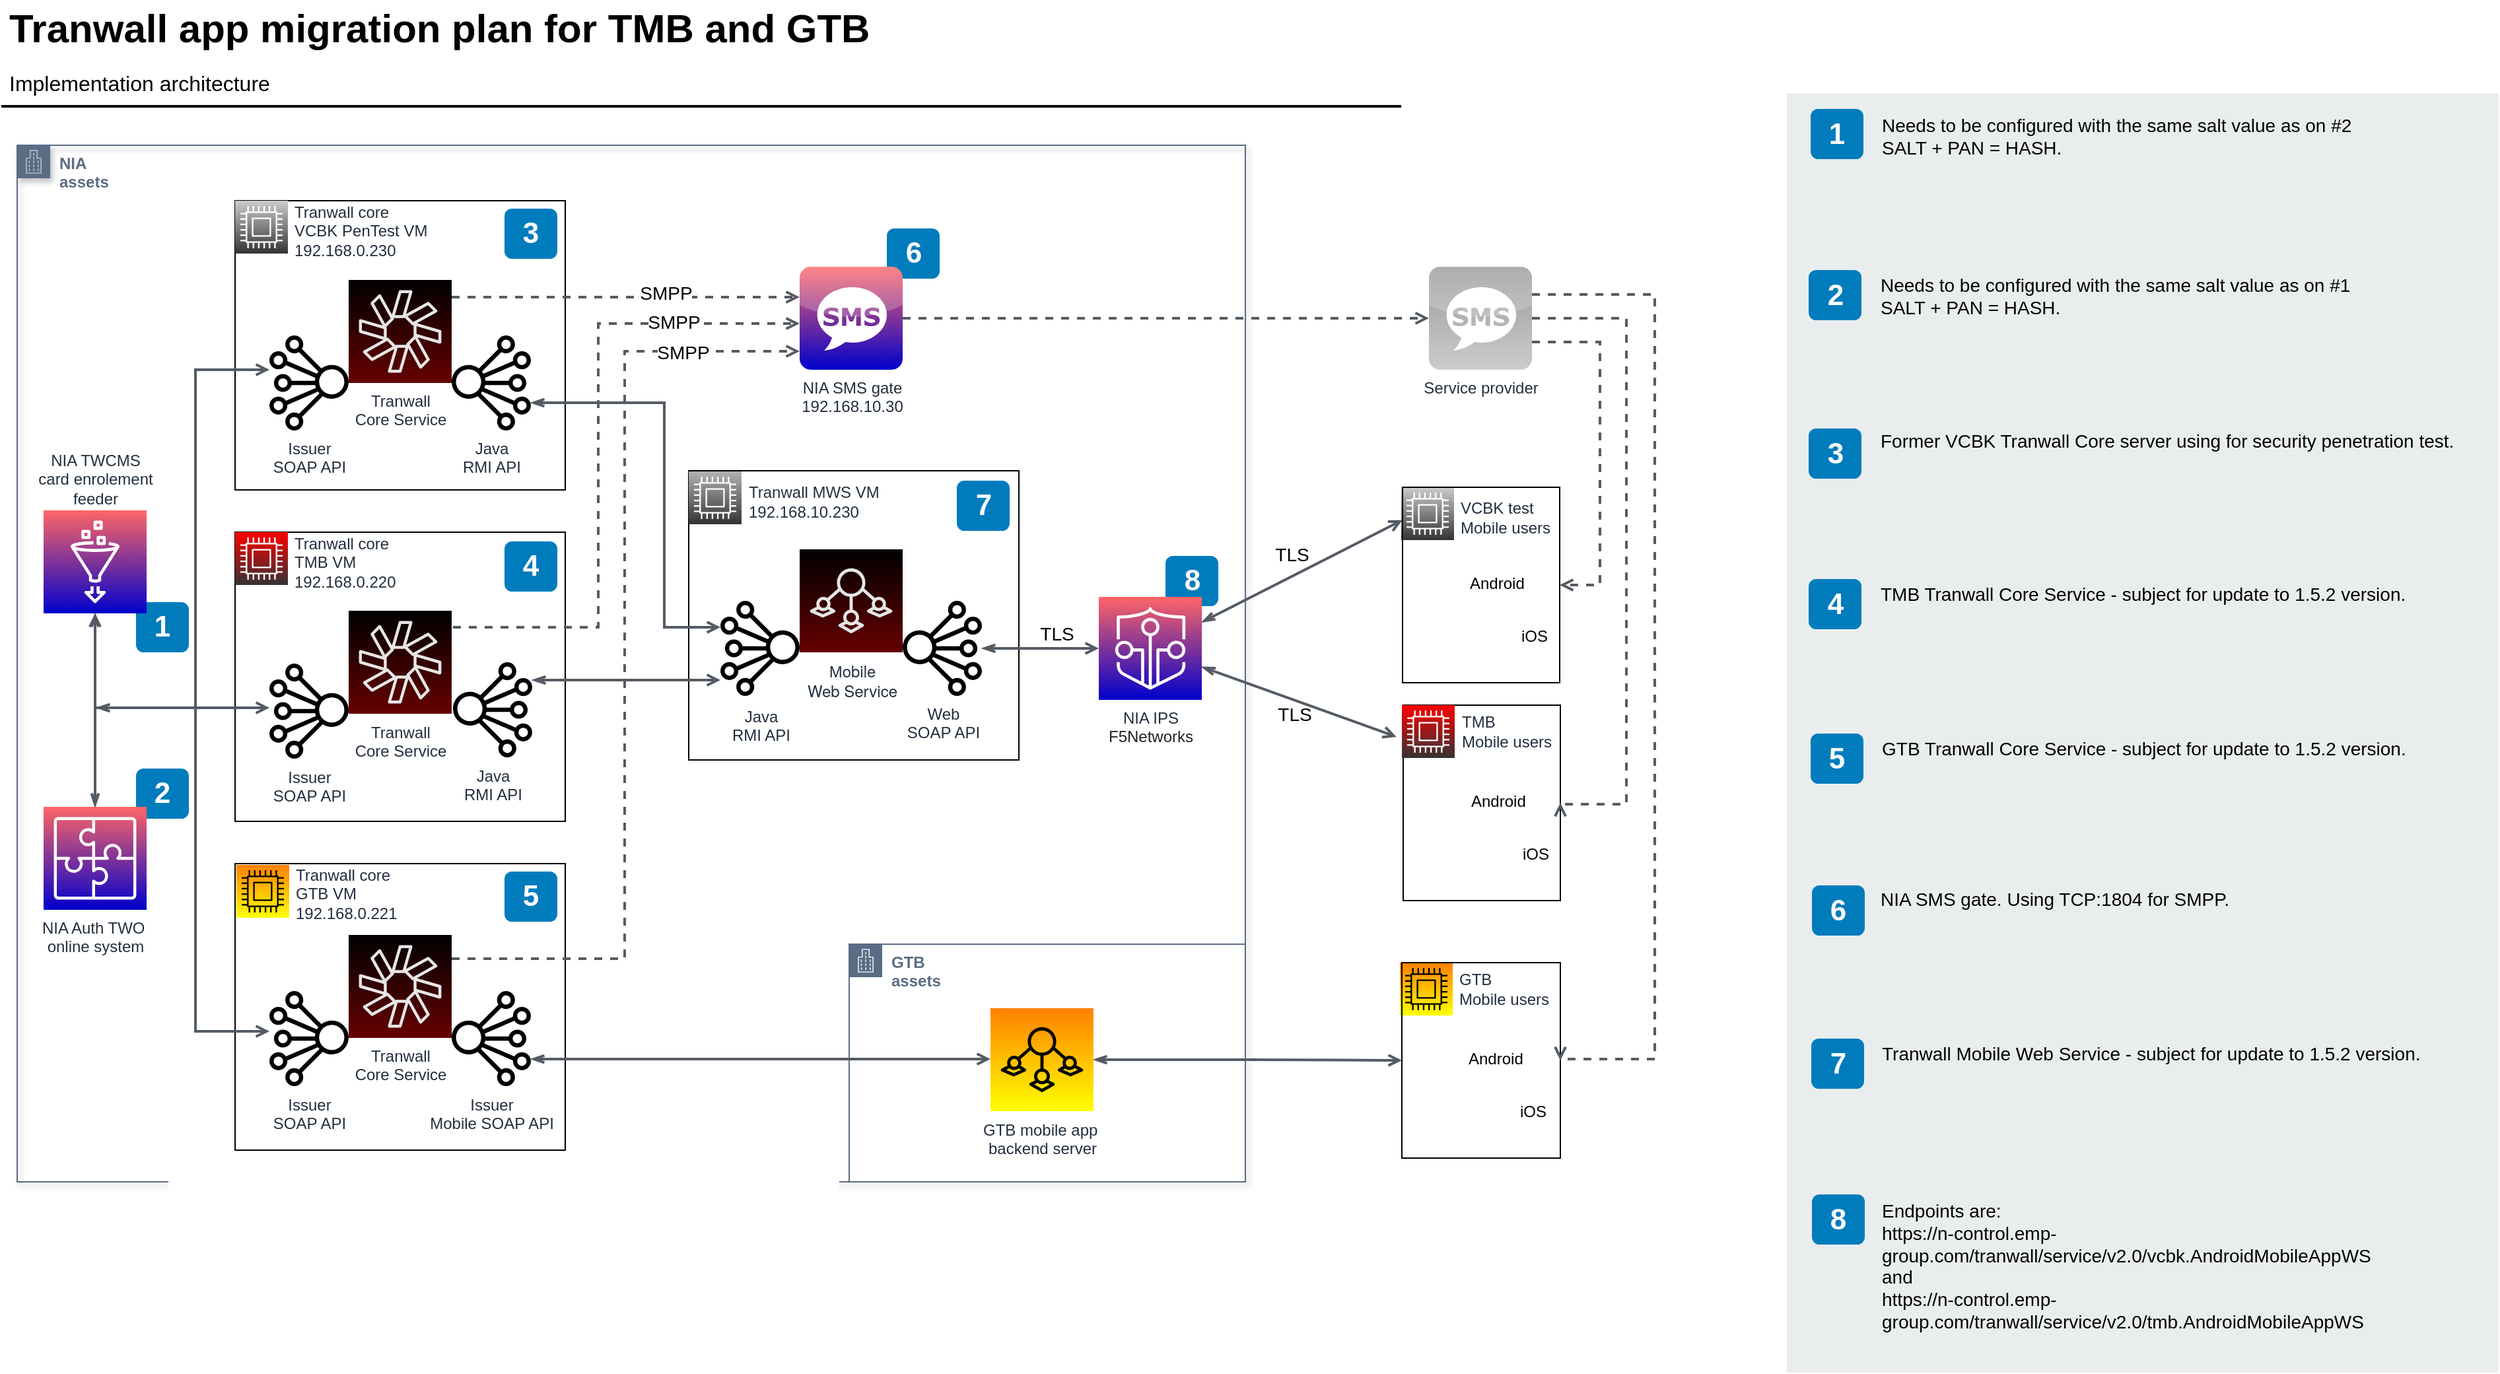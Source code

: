 <mxfile version="12.3.5" type="github" pages="1">
  <diagram id="Ht1M8jgEwFfnCIfOTk4-" name="Page-1">
    <mxGraphModel dx="1581" dy="752" grid="1" gridSize="10" guides="1" tooltips="1" connect="1" arrows="1" fold="1" page="1" pageScale="1" pageWidth="1920" pageHeight="1200" math="0" shadow="0">
      <root>
        <mxCell id="0"/>
        <mxCell id="1" parent="0"/>
        <mxCell id="UEzPUAAOIrF-is8g5C7q-1" value="NIA &lt;br&gt;assets" style="points=[[0,0],[0.25,0],[0.5,0],[0.75,0],[1,0],[1,0.25],[1,0.5],[1,0.75],[1,1],[0.75,1],[0.5,1],[0.25,1],[0,1],[0,0.75],[0,0.5],[0,0.25]];outlineConnect=0;gradientColor=#ffffff;html=1;whiteSpace=wrap;fontSize=12;fontStyle=1;shape=mxgraph.aws4.group;grIcon=mxgraph.aws4.group_corporate_data_center;strokeColor=#5A6C86;fillColor=none;verticalAlign=top;align=left;spacingLeft=30;fontColor=#5A6C86;dashed=0;shadow=1;" parent="1" vertex="1">
          <mxGeometry x="20" y="175" width="930" height="785" as="geometry"/>
        </mxCell>
        <mxCell id="UEzPUAAOIrF-is8g5C7q-24" value="8" style="rounded=1;whiteSpace=wrap;html=1;fillColor=#007CBD;strokeColor=none;fontColor=#FFFFFF;fontStyle=1;fontSize=22;" parent="1" vertex="1">
          <mxGeometry x="889.5" y="486" width="40" height="38" as="geometry"/>
        </mxCell>
        <mxCell id="UEzPUAAOIrF-is8g5C7q-22" value="6" style="rounded=1;whiteSpace=wrap;html=1;fillColor=#007CBD;strokeColor=none;fontColor=#FFFFFF;fontStyle=1;fontSize=22;" parent="1" vertex="1">
          <mxGeometry x="678.5" y="238" width="40" height="38" as="geometry"/>
        </mxCell>
        <mxCell id="-QjtrjUzRDEMRZ5MF8oH-9" value="1" style="rounded=1;whiteSpace=wrap;html=1;fillColor=#007CBD;strokeColor=none;fontColor=#FFFFFF;fontStyle=1;fontSize=22;" parent="1" vertex="1">
          <mxGeometry x="110" y="521" width="40" height="38" as="geometry"/>
        </mxCell>
        <mxCell id="e9keN2KxK9KYygScjkE0-11" value="" style="whiteSpace=wrap;html=1;dashed=0;fontColor=#AAB7B8;fontStyle=0;align=left;verticalAlign=top;strokeColor=#000000;fillColor=none;gradientColor=none;spacingLeft=30;" vertex="1" parent="1">
          <mxGeometry x="185" y="719" width="250" height="217" as="geometry"/>
        </mxCell>
        <mxCell id="e9keN2KxK9KYygScjkE0-43" value="" style="whiteSpace=wrap;html=1;dashed=0;fontColor=#AAB7B8;fontStyle=0;align=left;verticalAlign=top;strokeColor=#000000;fillColor=none;gradientColor=none;spacingLeft=30;" vertex="1" parent="1">
          <mxGeometry x="528.5" y="421.5" width="250" height="219" as="geometry"/>
        </mxCell>
        <mxCell id="e9keN2KxK9KYygScjkE0-36" value="" style="whiteSpace=wrap;html=1;dashed=0;fontColor=#AAB7B8;fontStyle=0;align=left;verticalAlign=top;strokeColor=#000000;fillColor=none;gradientColor=none;spacingLeft=30;" vertex="1" parent="1">
          <mxGeometry x="185" y="468" width="250" height="219" as="geometry"/>
        </mxCell>
        <mxCell id="UEzPUAAOIrF-is8g5C7q-5" value="" style="whiteSpace=wrap;html=1;dashed=0;fontColor=#AAB7B8;fontStyle=0;align=left;verticalAlign=top;strokeColor=#000000;fillColor=none;gradientColor=none;spacingLeft=30;" parent="1" vertex="1">
          <mxGeometry x="185" y="217" width="250" height="219" as="geometry"/>
        </mxCell>
        <mxCell id="e9keN2KxK9KYygScjkE0-12" value="&lt;span style=&quot;text-align: left&quot;&gt;Tranwall core&lt;/span&gt;&lt;br style=&quot;text-align: left&quot;&gt;&lt;span style=&quot;text-align: left&quot;&gt;GTB VM&lt;br&gt;192.168.0.221&lt;br&gt;&lt;/span&gt;" style="outlineConnect=0;fontColor=#232F3E;gradientColor=#FF8000;gradientDirection=north;fillColor=#FFFF00;strokeColor=#000000;dashed=0;verticalLabelPosition=middle;verticalAlign=middle;align=left;html=1;fontSize=12;fontStyle=0;aspect=fixed;shape=mxgraph.aws4.resourceIcon;resIcon=mxgraph.aws4.compute;labelPosition=right;spacing=5;shadow=0;spacingBottom=-3;" vertex="1" parent="1">
          <mxGeometry x="186" y="720" width="40" height="40" as="geometry"/>
        </mxCell>
        <mxCell id="e9keN2KxK9KYygScjkE0-40" value="Tranwall core&lt;br&gt;&lt;span style=&quot;text-align: left&quot;&gt;VCBK PenTest&amp;nbsp;&lt;/span&gt;VM&lt;span style=&quot;text-align: left&quot;&gt;&lt;br&gt;192.168.0.230&lt;br&gt;&lt;/span&gt;" style="outlineConnect=0;fontColor=#232F3E;gradientColor=#CCCCCC;gradientDirection=north;fillColor=#333333;strokeColor=#ffffff;dashed=0;verticalLabelPosition=middle;verticalAlign=middle;align=left;html=1;fontSize=12;fontStyle=0;aspect=fixed;shape=mxgraph.aws4.resourceIcon;resIcon=mxgraph.aws4.compute;labelPosition=right;spacing=5;spacingBottom=-6;" vertex="1" parent="1">
          <mxGeometry x="185" y="217" width="40" height="40" as="geometry"/>
        </mxCell>
        <mxCell id="e9keN2KxK9KYygScjkE0-7" value="Tranwall core&lt;span style=&quot;text-align: left&quot;&gt;&lt;br&gt;TMB VM&lt;br&gt;192.168.0.220&lt;br&gt;&lt;/span&gt;" style="outlineConnect=0;fontColor=#232F3E;gradientColor=#FF0000;gradientDirection=north;fillColor=#333333;strokeColor=#ffffff;dashed=0;verticalLabelPosition=middle;verticalAlign=middle;align=left;html=1;fontSize=12;fontStyle=0;aspect=fixed;shape=mxgraph.aws4.resourceIcon;resIcon=mxgraph.aws4.compute;labelPosition=right;spacing=5;spacingBottom=-5;" vertex="1" parent="1">
          <mxGeometry x="185" y="468" width="40" height="40" as="geometry"/>
        </mxCell>
        <mxCell id="e9keN2KxK9KYygScjkE0-46" value="&lt;span style=&quot;text-align: left&quot;&gt;Tranwall MWS&amp;nbsp;&lt;/span&gt;&lt;span style=&quot;text-align: left&quot;&gt;VM&lt;br&gt;192.168.10.230&lt;br&gt;&lt;/span&gt;" style="outlineConnect=0;fontColor=#232F3E;gradientColor=#B3B3B3;gradientDirection=north;fillColor=#333333;strokeColor=#ffffff;dashed=0;verticalLabelPosition=middle;verticalAlign=middle;align=left;html=1;fontSize=12;fontStyle=0;aspect=fixed;shape=mxgraph.aws4.resourceIcon;resIcon=mxgraph.aws4.compute;labelPosition=right;spacing=5;spacingBottom=-5;" vertex="1" parent="1">
          <mxGeometry x="528.5" y="422" width="40" height="40" as="geometry"/>
        </mxCell>
        <mxCell id="e9keN2KxK9KYygScjkE0-83" value="&lt;b&gt;GTB &lt;br&gt;assets&lt;/b&gt;" style="points=[[0,0],[0.25,0],[0.5,0],[0.75,0],[1,0],[1,0.25],[1,0.5],[1,0.75],[1,1],[0.75,1],[0.5,1],[0.25,1],[0,1],[0,0.75],[0,0.5],[0,0.25]];outlineConnect=0;gradientColor=#ffffff;html=1;whiteSpace=wrap;fontSize=12;fontStyle=0;shape=mxgraph.aws4.group;grIcon=mxgraph.aws4.group_corporate_data_center;strokeColor=#5A6C86;fillColor=none;verticalAlign=top;align=left;spacingLeft=30;fontColor=#5A6C86;dashed=0;shadow=0;" vertex="1" parent="1">
          <mxGeometry x="650" y="780" width="300" height="180" as="geometry"/>
        </mxCell>
        <mxCell id="UEzPUAAOIrF-is8g5C7q-25" value="" style="edgeStyle=orthogonalEdgeStyle;rounded=0;orthogonalLoop=1;jettySize=auto;html=1;strokeColor=#545B64;strokeWidth=2;endFill=0;endArrow=open;startArrow=openThin;startFill=0;" parent="1" source="e9keN2KxK9KYygScjkE0-8" target="UEzPUAAOIrF-is8g5C7q-8" edge="1">
          <mxGeometry relative="1" as="geometry">
            <mxPoint x="123" y="345" as="sourcePoint"/>
            <Array as="points">
              <mxPoint x="155" y="601"/>
              <mxPoint x="155" y="345"/>
            </Array>
          </mxGeometry>
        </mxCell>
        <mxCell id="UEzPUAAOIrF-is8g5C7q-26" value="" style="edgeStyle=orthogonalEdgeStyle;rounded=0;orthogonalLoop=1;jettySize=auto;html=1;strokeColor=#545B64;strokeWidth=2;endFill=0;endArrow=open;startArrow=openThin;startFill=0;" parent="1" source="e9keN2KxK9KYygScjkE0-149" target="e9keN2KxK9KYygScjkE0-10" edge="1">
          <mxGeometry relative="1" as="geometry">
            <mxPoint x="111.41" y="601.5" as="sourcePoint"/>
            <Array as="points">
              <mxPoint x="155" y="601"/>
              <mxPoint x="155" y="846"/>
            </Array>
          </mxGeometry>
        </mxCell>
        <mxCell id="-QjtrjUzRDEMRZ5MF8oH-47" value="Tranwall app migration plan for TMB and GTB" style="text;html=1;resizable=0;points=[];autosize=1;align=left;verticalAlign=top;spacingTop=-4;fontSize=30;fontStyle=1" parent="1" vertex="1">
          <mxGeometry x="12" y="65.5" width="670" height="40" as="geometry"/>
        </mxCell>
        <mxCell id="-QjtrjUzRDEMRZ5MF8oH-48" value="Implementation architecture" style="text;html=1;resizable=0;points=[];autosize=1;align=left;verticalAlign=top;spacingTop=-4;fontSize=16" parent="1" vertex="1">
          <mxGeometry x="12" y="115.5" width="210" height="20" as="geometry"/>
        </mxCell>
        <mxCell id="SCVMTBWpLvtzJIhz15lM-1" value="" style="line;strokeWidth=2;html=1;fontSize=14;" parent="1" vertex="1">
          <mxGeometry x="8" y="140.5" width="1060" height="10" as="geometry"/>
        </mxCell>
        <mxCell id="7OVz4w7n9kzEPWy-4BBC-3" value="" style="rounded=0;whiteSpace=wrap;html=1;fillColor=#EAEDED;fontSize=22;fontColor=#FFFFFF;strokeColor=none;labelBackgroundColor=none;" parent="1" vertex="1">
          <mxGeometry x="1360" y="135.5" width="539" height="969" as="geometry"/>
        </mxCell>
        <mxCell id="7OVz4w7n9kzEPWy-4BBC-4" value="1" style="rounded=1;whiteSpace=wrap;html=1;fillColor=#007CBD;strokeColor=none;fontColor=#FFFFFF;fontStyle=1;fontSize=22;labelBackgroundColor=none;" parent="1" vertex="1">
          <mxGeometry x="1378" y="147.5" width="40" height="38" as="geometry"/>
        </mxCell>
        <mxCell id="7OVz4w7n9kzEPWy-4BBC-5" value="2" style="rounded=1;whiteSpace=wrap;html=1;fillColor=#007CBD;strokeColor=none;fontColor=#FFFFFF;fontStyle=1;fontSize=22;labelBackgroundColor=none;" parent="1" vertex="1">
          <mxGeometry x="1376.5" y="269.5" width="40" height="38" as="geometry"/>
        </mxCell>
        <mxCell id="7OVz4w7n9kzEPWy-4BBC-6" value="3" style="rounded=1;whiteSpace=wrap;html=1;fillColor=#007CBD;strokeColor=none;fontColor=#FFFFFF;fontStyle=1;fontSize=22;labelBackgroundColor=none;" parent="1" vertex="1">
          <mxGeometry x="1376.5" y="389.5" width="40" height="38" as="geometry"/>
        </mxCell>
        <mxCell id="7OVz4w7n9kzEPWy-4BBC-7" value="4" style="rounded=1;whiteSpace=wrap;html=1;fillColor=#007CBD;strokeColor=none;fontColor=#FFFFFF;fontStyle=1;fontSize=22;labelBackgroundColor=none;" parent="1" vertex="1">
          <mxGeometry x="1376.5" y="503.5" width="40" height="38" as="geometry"/>
        </mxCell>
        <mxCell id="7OVz4w7n9kzEPWy-4BBC-8" value="5" style="rounded=1;whiteSpace=wrap;html=1;fillColor=#007CBD;strokeColor=none;fontColor=#FFFFFF;fontStyle=1;fontSize=22;labelBackgroundColor=none;" parent="1" vertex="1">
          <mxGeometry x="1378" y="620.5" width="40" height="38" as="geometry"/>
        </mxCell>
        <mxCell id="7OVz4w7n9kzEPWy-4BBC-9" value="6" style="rounded=1;whiteSpace=wrap;html=1;fillColor=#007CBD;strokeColor=none;fontColor=#FFFFFF;fontStyle=1;fontSize=22;labelBackgroundColor=none;" parent="1" vertex="1">
          <mxGeometry x="1379" y="735.5" width="40" height="38" as="geometry"/>
        </mxCell>
        <mxCell id="7OVz4w7n9kzEPWy-4BBC-10" value="7" style="rounded=1;whiteSpace=wrap;html=1;fillColor=#007CBD;strokeColor=none;fontColor=#FFFFFF;fontStyle=1;fontSize=22;labelBackgroundColor=none;" parent="1" vertex="1">
          <mxGeometry x="1378.5" y="851.5" width="40" height="38" as="geometry"/>
        </mxCell>
        <mxCell id="7OVz4w7n9kzEPWy-4BBC-11" value="8" style="rounded=1;whiteSpace=wrap;html=1;fillColor=#007CBD;strokeColor=none;fontColor=#FFFFFF;fontStyle=1;fontSize=22;labelBackgroundColor=none;" parent="1" vertex="1">
          <mxGeometry x="1379" y="969.5" width="40" height="38" as="geometry"/>
        </mxCell>
        <mxCell id="7OVz4w7n9kzEPWy-4BBC-13" value="Needs to be configured with the same salt value as on #2&lt;br&gt;SALT + PAN = HASH." style="text;html=1;align=left;verticalAlign=top;spacingTop=-4;fontSize=14;labelBackgroundColor=none;whiteSpace=wrap;" parent="1" vertex="1">
          <mxGeometry x="1429.5" y="149" width="449" height="118" as="geometry"/>
        </mxCell>
        <mxCell id="7OVz4w7n9kzEPWy-4BBC-14" value="Needs to be configured with the same salt value as on #1&lt;br&gt;SALT + PAN = HASH." style="text;html=1;align=left;verticalAlign=top;spacingTop=-4;fontSize=14;labelBackgroundColor=none;whiteSpace=wrap;" parent="1" vertex="1">
          <mxGeometry x="1428.5" y="270" width="450" height="115" as="geometry"/>
        </mxCell>
        <mxCell id="7OVz4w7n9kzEPWy-4BBC-15" value="Former VCBK Tranwall Core server using for security penetration test." style="text;html=1;align=left;verticalAlign=top;spacingTop=-4;fontSize=14;labelBackgroundColor=none;whiteSpace=wrap;" parent="1" vertex="1">
          <mxGeometry x="1428.5" y="388" width="450" height="117" as="geometry"/>
        </mxCell>
        <mxCell id="7OVz4w7n9kzEPWy-4BBC-16" value="TMB Tranwall Core Service - subject for update to 1.5.2 version.&amp;nbsp;" style="text;html=1;align=left;verticalAlign=top;spacingTop=-4;fontSize=14;labelBackgroundColor=none;whiteSpace=wrap;" parent="1" vertex="1">
          <mxGeometry x="1428.5" y="504" width="450" height="121" as="geometry"/>
        </mxCell>
        <mxCell id="7OVz4w7n9kzEPWy-4BBC-17" value="GTB Tranwall Core Service - subject for update to 1.5.2 version.&amp;nbsp;" style="text;html=1;align=left;verticalAlign=top;spacingTop=-4;fontSize=14;labelBackgroundColor=none;whiteSpace=wrap;" parent="1" vertex="1">
          <mxGeometry x="1429.5" y="621" width="449" height="114" as="geometry"/>
        </mxCell>
        <mxCell id="7OVz4w7n9kzEPWy-4BBC-19" value="Tranwall Mobile Web Service - subject for update to 1.5.2 version." style="text;html=1;align=left;verticalAlign=top;spacingTop=-4;fontSize=14;labelBackgroundColor=none;whiteSpace=wrap;" parent="1" vertex="1">
          <mxGeometry x="1429.5" y="852" width="449" height="113" as="geometry"/>
        </mxCell>
        <mxCell id="7OVz4w7n9kzEPWy-4BBC-20" value="Endpoints are:&lt;br&gt;https://n-control.emp-group.com/tranwall/service/v2.0/vcbk.AndroidMobileAppWS&lt;br&gt;and&lt;br&gt;https://n-control.emp-group.com/tranwall/service/v2.0/tmb.AndroidMobileAppWS" style="text;html=1;align=left;verticalAlign=top;spacingTop=-4;fontSize=14;labelBackgroundColor=none;whiteSpace=wrap;" parent="1" vertex="1">
          <mxGeometry x="1429.5" y="971" width="449" height="124" as="geometry"/>
        </mxCell>
        <mxCell id="UEzPUAAOIrF-is8g5C7q-8" value="Issuer&lt;br&gt;SOAP API" style="outlineConnect=0;fontColor=#232F3E;gradientColor=none;fillColor=#000000;strokeColor=none;dashed=0;verticalLabelPosition=bottom;verticalAlign=top;align=center;html=1;fontSize=12;fontStyle=0;aspect=fixed;pointerEvents=1;shape=mxgraph.aws4.iot_analytics_channel;" parent="1" vertex="1">
          <mxGeometry x="211" y="319.0" width="60" height="72" as="geometry"/>
        </mxCell>
        <mxCell id="UEzPUAAOIrF-is8g5C7q-9" value="&lt;font style=&quot;font-size: 12px&quot;&gt;&lt;span&gt;M&lt;/span&gt;&lt;span style=&quot;font-family: &amp;#34;helvetica neue&amp;#34;&quot;&gt;obile &lt;br&gt;Web Service&lt;/span&gt;&lt;/font&gt;" style="outlineConnect=0;fontColor=#232F3E;gradientColor=#000000;gradientDirection=north;fillColor=#660000;strokeColor=#E6E6E6;dashed=0;verticalLabelPosition=bottom;verticalAlign=top;align=center;html=1;fontSize=12;fontStyle=0;aspect=fixed;shape=mxgraph.aws4.resourceIcon;resIcon=mxgraph.aws4.iot_sitewise;shadow=0;spacing=2;" parent="1" vertex="1">
          <mxGeometry x="612.5" y="481" width="78" height="78" as="geometry"/>
        </mxCell>
        <mxCell id="UEzPUAAOIrF-is8g5C7q-10" value="2" style="rounded=1;whiteSpace=wrap;html=1;fillColor=#007CBD;strokeColor=none;fontColor=#FFFFFF;fontStyle=1;fontSize=22;" parent="1" vertex="1">
          <mxGeometry x="110" y="647" width="40" height="38" as="geometry"/>
        </mxCell>
        <mxCell id="UEzPUAAOIrF-is8g5C7q-19" value="3" style="rounded=1;whiteSpace=wrap;html=1;fillColor=#007CBD;strokeColor=none;fontColor=#FFFFFF;fontStyle=1;fontSize=22;" parent="1" vertex="1">
          <mxGeometry x="389" y="223" width="40" height="38" as="geometry"/>
        </mxCell>
        <mxCell id="e9keN2KxK9KYygScjkE0-8" value="NIA Auth TWO&amp;nbsp;&lt;br&gt;online system" style="outlineConnect=0;fontColor=#232F3E;gradientColor=#FF6666;gradientDirection=north;fillColor=#0000CC;strokeColor=#ffffff;dashed=0;verticalLabelPosition=bottom;verticalAlign=top;align=center;html=1;fontSize=12;fontStyle=0;aspect=fixed;shape=mxgraph.aws4.resourceIcon;resIcon=mxgraph.aws4.application_integration;" vertex="1" parent="1">
          <mxGeometry x="40" y="676" width="78" height="78" as="geometry"/>
        </mxCell>
        <mxCell id="e9keN2KxK9KYygScjkE0-10" value="Issuer&lt;br&gt;SOAP API" style="outlineConnect=0;fontColor=#232F3E;gradientColor=none;fillColor=#000000;strokeColor=none;dashed=0;verticalLabelPosition=bottom;verticalAlign=top;align=center;html=1;fontSize=12;fontStyle=0;aspect=fixed;pointerEvents=1;shape=mxgraph.aws4.iot_analytics_channel;" vertex="1" parent="1">
          <mxGeometry x="211" y="815.5" width="60" height="72" as="geometry"/>
        </mxCell>
        <mxCell id="e9keN2KxK9KYygScjkE0-15" value="&lt;span style=&quot;text-align: left&quot;&gt;Tranwall&lt;/span&gt;&lt;br style=&quot;text-align: left&quot;&gt;&lt;span style=&quot;text-align: left&quot;&gt;Core Service&lt;/span&gt;" style="outlineConnect=0;fontColor=#232F3E;gradientColor=#000000;gradientDirection=north;fillColor=#660000;strokeColor=#E6E6E6;dashed=0;verticalLabelPosition=bottom;verticalAlign=top;align=center;html=1;fontSize=12;fontStyle=0;aspect=fixed;shape=mxgraph.aws4.resourceIcon;resIcon=mxgraph.aws4.chime;shadow=0;" vertex="1" parent="1">
          <mxGeometry x="271" y="773" width="78" height="78" as="geometry"/>
        </mxCell>
        <mxCell id="e9keN2KxK9KYygScjkE0-17" value="Issuer &lt;br&gt;Mobile SOAP API" style="outlineConnect=0;fontColor=#232F3E;gradientColor=none;fillColor=#000000;strokeColor=none;dashed=0;verticalLabelPosition=bottom;verticalAlign=top;align=center;html=1;fontSize=12;fontStyle=0;aspect=fixed;pointerEvents=1;shape=mxgraph.aws4.iot_analytics_channel;flipV=0;flipH=1;" vertex="1" parent="1">
          <mxGeometry x="349" y="815.5" width="60" height="72" as="geometry"/>
        </mxCell>
        <mxCell id="e9keN2KxK9KYygScjkE0-18" value="&lt;span style=&quot;text-align: left&quot;&gt;Tranwall&lt;br&gt;Core Service&lt;/span&gt;" style="outlineConnect=0;fontColor=#232F3E;gradientColor=#000000;gradientDirection=north;fillColor=#660000;strokeColor=#E6E6E6;dashed=0;verticalLabelPosition=bottom;verticalAlign=top;align=center;html=1;fontSize=12;fontStyle=0;aspect=fixed;shape=mxgraph.aws4.resourceIcon;resIcon=mxgraph.aws4.chime;shadow=0;" vertex="1" parent="1">
          <mxGeometry x="271" y="277" width="78" height="78" as="geometry"/>
        </mxCell>
        <mxCell id="e9keN2KxK9KYygScjkE0-19" value="Java&lt;br&gt;RMI API" style="outlineConnect=0;fontColor=#232F3E;gradientColor=none;fillColor=#000000;strokeColor=none;dashed=0;verticalLabelPosition=bottom;verticalAlign=top;align=center;html=1;fontSize=12;fontStyle=0;aspect=fixed;pointerEvents=1;shape=mxgraph.aws4.iot_analytics_channel;flipV=0;flipH=1;" vertex="1" parent="1">
          <mxGeometry x="349" y="319.0" width="60" height="72" as="geometry"/>
        </mxCell>
        <mxCell id="UEzPUAAOIrF-is8g5C7q-28" value="" style="edgeStyle=orthogonalEdgeStyle;rounded=0;orthogonalLoop=1;jettySize=auto;html=1;strokeColor=#545B64;strokeWidth=2;endFill=0;endArrow=open;startArrow=openThin;startFill=0;" parent="1" source="e9keN2KxK9KYygScjkE0-19" target="e9keN2KxK9KYygScjkE0-45" edge="1">
          <mxGeometry relative="1" as="geometry">
            <mxPoint x="131.41" y="492.069" as="sourcePoint"/>
            <mxPoint x="525.036" y="345.0" as="targetPoint"/>
            <Array as="points">
              <mxPoint x="510" y="370"/>
              <mxPoint x="510" y="540"/>
            </Array>
          </mxGeometry>
        </mxCell>
        <mxCell id="e9keN2KxK9KYygScjkE0-37" value="" style="edgeStyle=orthogonalEdgeStyle;rounded=0;orthogonalLoop=1;jettySize=auto;html=1;strokeColor=#545B64;strokeWidth=2;endFill=0;endArrow=open;startArrow=openThin;startFill=0;" edge="1" parent="1">
          <mxGeometry relative="1" as="geometry">
            <mxPoint x="80" y="601" as="sourcePoint"/>
            <mxPoint x="211.034" y="601" as="targetPoint"/>
          </mxGeometry>
        </mxCell>
        <mxCell id="e9keN2KxK9KYygScjkE0-38" value="Issuer&lt;br&gt;SOAP API" style="outlineConnect=0;fontColor=#232F3E;gradientColor=none;fillColor=#000000;strokeColor=none;dashed=0;verticalLabelPosition=bottom;verticalAlign=top;align=center;html=1;fontSize=12;fontStyle=0;aspect=fixed;pointerEvents=1;shape=mxgraph.aws4.iot_analytics_channel;" vertex="1" parent="1">
          <mxGeometry x="211" y="567.5" width="60" height="72" as="geometry"/>
        </mxCell>
        <mxCell id="e9keN2KxK9KYygScjkE0-41" value="&lt;span style=&quot;text-align: left&quot;&gt;Tranwall&lt;br&gt;Core Service&lt;/span&gt;" style="outlineConnect=0;fontColor=#232F3E;gradientColor=#000000;gradientDirection=north;fillColor=#660000;strokeColor=#E6E6E6;dashed=0;verticalLabelPosition=bottom;verticalAlign=top;align=center;html=1;fontSize=12;fontStyle=0;aspect=fixed;shape=mxgraph.aws4.resourceIcon;resIcon=mxgraph.aws4.chime;shadow=0;" vertex="1" parent="1">
          <mxGeometry x="271" y="527.5" width="78" height="78" as="geometry"/>
        </mxCell>
        <mxCell id="e9keN2KxK9KYygScjkE0-42" value="Java&lt;br&gt;RMI API" style="outlineConnect=0;fontColor=#232F3E;gradientColor=none;fillColor=#000000;strokeColor=none;dashed=0;verticalLabelPosition=bottom;verticalAlign=top;align=center;html=1;fontSize=12;fontStyle=0;aspect=fixed;pointerEvents=1;shape=mxgraph.aws4.iot_analytics_channel;flipV=0;flipH=1;" vertex="1" parent="1">
          <mxGeometry x="350" y="566.5" width="60" height="72" as="geometry"/>
        </mxCell>
        <mxCell id="e9keN2KxK9KYygScjkE0-45" value="Java&lt;br&gt;RMI API" style="outlineConnect=0;fontColor=#232F3E;gradientColor=none;fillColor=#000000;strokeColor=none;dashed=0;verticalLabelPosition=bottom;verticalAlign=top;align=center;html=1;fontSize=12;fontStyle=0;aspect=fixed;pointerEvents=1;shape=mxgraph.aws4.iot_analytics_channel;spacing=4;" vertex="1" parent="1">
          <mxGeometry x="552.5" y="520.0" width="60" height="72" as="geometry"/>
        </mxCell>
        <mxCell id="e9keN2KxK9KYygScjkE0-48" value="Web&lt;br&gt;SOAP API" style="outlineConnect=0;fontColor=#232F3E;gradientColor=none;fillColor=#000000;strokeColor=none;dashed=0;verticalLabelPosition=bottom;verticalAlign=top;align=center;html=1;fontSize=12;fontStyle=0;aspect=fixed;pointerEvents=1;shape=mxgraph.aws4.iot_analytics_channel;flipV=0;flipH=1;" vertex="1" parent="1">
          <mxGeometry x="690.5" y="520.0" width="60" height="72" as="geometry"/>
        </mxCell>
        <mxCell id="e9keN2KxK9KYygScjkE0-52" value="" style="edgeStyle=orthogonalEdgeStyle;rounded=0;orthogonalLoop=1;jettySize=auto;html=1;strokeColor=#545B64;strokeWidth=2;endFill=0;endArrow=open;startArrow=openThin;startFill=0;" edge="1" parent="1" source="e9keN2KxK9KYygScjkE0-42" target="e9keN2KxK9KYygScjkE0-45">
          <mxGeometry relative="1" as="geometry">
            <mxPoint x="131.41" y="739.569" as="sourcePoint"/>
            <mxPoint x="495" y="591.5" as="targetPoint"/>
            <Array as="points">
              <mxPoint x="480" y="580"/>
              <mxPoint x="480" y="580"/>
            </Array>
          </mxGeometry>
        </mxCell>
        <mxCell id="e9keN2KxK9KYygScjkE0-53" value="" style="edgeStyle=orthogonalEdgeStyle;rounded=0;orthogonalLoop=1;jettySize=auto;html=1;strokeColor=#545B64;strokeWidth=2;endFill=0;endArrow=open;startArrow=openThin;startFill=0;" edge="1" parent="1" source="e9keN2KxK9KYygScjkE0-17" target="e9keN2KxK9KYygScjkE0-86">
          <mxGeometry relative="1" as="geometry">
            <mxPoint x="424.964" y="618.0" as="sourcePoint"/>
            <mxPoint x="615" y="869.667" as="targetPoint"/>
            <Array as="points">
              <mxPoint x="460" y="867"/>
              <mxPoint x="460" y="867"/>
            </Array>
          </mxGeometry>
        </mxCell>
        <mxCell id="e9keN2KxK9KYygScjkE0-62" value="" style="edgeStyle=orthogonalEdgeStyle;rounded=0;orthogonalLoop=1;jettySize=auto;html=1;strokeColor=#545B64;strokeWidth=2;endFill=0;endArrow=open;startArrow=openThin;entryX=0;entryY=0.5;entryDx=0;entryDy=0;startFill=0;" edge="1" parent="1" target="e9keN2KxK9KYygScjkE0-67" source="e9keN2KxK9KYygScjkE0-86">
          <mxGeometry relative="1" as="geometry">
            <mxPoint x="693" y="865.667" as="sourcePoint"/>
            <mxPoint x="740.5" y="877.5" as="targetPoint"/>
          </mxGeometry>
        </mxCell>
        <mxCell id="e9keN2KxK9KYygScjkE0-71" value="NIA SMS gate&lt;br&gt;192.168.10.30" style="dashed=0;outlineConnect=0;html=1;align=center;labelPosition=center;verticalLabelPosition=bottom;verticalAlign=top;shape=mxgraph.webicons.sms;fillColor=#0000CC;gradientColor=#FF6666;strokeColor=#ffffff;fontColor=#232F3E;fontStyle=0;gradientDirection=north;aspect=fixed;" vertex="1" parent="1">
          <mxGeometry x="612.5" y="267" width="78" height="78" as="geometry"/>
        </mxCell>
        <mxCell id="e9keN2KxK9KYygScjkE0-76" value="" style="edgeStyle=orthogonalEdgeStyle;rounded=0;orthogonalLoop=1;jettySize=auto;html=1;strokeColor=#545B64;strokeWidth=2;endFill=0;endArrow=open;startArrow=none;startFill=0;dashed=1;" edge="1" parent="1" source="e9keN2KxK9KYygScjkE0-18" target="e9keN2KxK9KYygScjkE0-71">
          <mxGeometry relative="1" as="geometry">
            <mxPoint x="127" y="611.667" as="sourcePoint"/>
            <mxPoint x="480" y="300" as="targetPoint"/>
            <Array as="points">
              <mxPoint x="480" y="290"/>
              <mxPoint x="480" y="290"/>
            </Array>
          </mxGeometry>
        </mxCell>
        <mxCell id="e9keN2KxK9KYygScjkE0-109" value="&lt;font style=&quot;font-size: 14px&quot;&gt;SMPP&lt;/font&gt;" style="text;html=1;align=center;verticalAlign=middle;resizable=0;points=[];;labelBackgroundColor=#ffffff;fontSize=18;fontColor=#000000;" vertex="1" connectable="0" parent="e9keN2KxK9KYygScjkE0-76">
          <mxGeometry x="0.219" y="4" relative="1" as="geometry">
            <mxPoint x="1" as="offset"/>
          </mxGeometry>
        </mxCell>
        <mxCell id="e9keN2KxK9KYygScjkE0-77" value="" style="edgeStyle=orthogonalEdgeStyle;rounded=0;orthogonalLoop=1;jettySize=auto;html=1;strokeColor=#545B64;strokeWidth=2;endFill=0;endArrow=open;startArrow=none;startFill=0;dashed=1;" edge="1" parent="1" target="e9keN2KxK9KYygScjkE0-71">
          <mxGeometry relative="1" as="geometry">
            <mxPoint x="350" y="540" as="sourcePoint"/>
            <mxPoint x="620" y="320" as="targetPoint"/>
            <Array as="points">
              <mxPoint x="350" y="540"/>
              <mxPoint x="460" y="540"/>
              <mxPoint x="460" y="310"/>
            </Array>
          </mxGeometry>
        </mxCell>
        <mxCell id="e9keN2KxK9KYygScjkE0-110" value="SMPP" style="text;html=1;align=center;verticalAlign=middle;resizable=0;points=[];;labelBackgroundColor=#ffffff;fontSize=14;fontColor=#000000;" vertex="1" connectable="0" parent="e9keN2KxK9KYygScjkE0-77">
          <mxGeometry x="0.599" y="1" relative="1" as="geometry">
            <mxPoint x="3" as="offset"/>
          </mxGeometry>
        </mxCell>
        <mxCell id="e9keN2KxK9KYygScjkE0-78" value="" style="edgeStyle=orthogonalEdgeStyle;rounded=0;orthogonalLoop=1;jettySize=auto;html=1;strokeColor=#545B64;strokeWidth=2;endFill=0;endArrow=open;startArrow=none;startFill=0;dashed=1;" edge="1" parent="1" source="e9keN2KxK9KYygScjkE0-15" target="e9keN2KxK9KYygScjkE0-71">
          <mxGeometry relative="1" as="geometry">
            <mxPoint x="359" y="550.333" as="sourcePoint"/>
            <mxPoint x="627" y="340" as="targetPoint"/>
            <Array as="points">
              <mxPoint x="480" y="791"/>
              <mxPoint x="480" y="331"/>
            </Array>
          </mxGeometry>
        </mxCell>
        <mxCell id="e9keN2KxK9KYygScjkE0-111" value="SMPP" style="text;html=1;align=center;verticalAlign=middle;resizable=0;points=[];;labelBackgroundColor=#ffffff;fontSize=14;fontColor=#000000;" vertex="1" connectable="0" parent="e9keN2KxK9KYygScjkE0-78">
          <mxGeometry x="0.75" y="-1" relative="1" as="geometry">
            <mxPoint x="2" as="offset"/>
          </mxGeometry>
        </mxCell>
        <mxCell id="e9keN2KxK9KYygScjkE0-86" value="GTB mobile app&amp;nbsp;&lt;br&gt;backend server" style="outlineConnect=0;fontColor=#232F3E;gradientColor=#FF8000;gradientDirection=north;fillColor=#FFFF00;strokeColor=#000000;dashed=0;verticalLabelPosition=bottom;verticalAlign=top;align=center;html=1;fontSize=12;fontStyle=0;aspect=fixed;shape=mxgraph.aws4.resourceIcon;resIcon=mxgraph.aws4.iot_sitewise;shadow=0;spacing=2;" vertex="1" parent="1">
          <mxGeometry x="757" y="828.5" width="78" height="78" as="geometry"/>
        </mxCell>
        <mxCell id="e9keN2KxK9KYygScjkE0-102" value="" style="group" vertex="1" connectable="0" parent="1">
          <mxGeometry x="1068" y="434" width="154" height="195" as="geometry"/>
        </mxCell>
        <mxCell id="e9keN2KxK9KYygScjkE0-101" value="&lt;span style=&quot;text-align: left&quot;&gt;VCBK test&lt;br&gt;Mobile users&lt;/span&gt;" style="outlineConnect=0;fontColor=#232F3E;gradientColor=#CCCCCC;gradientDirection=north;fillColor=#333333;strokeColor=#ffffff;dashed=0;verticalLabelPosition=middle;verticalAlign=middle;align=left;html=1;fontSize=12;fontStyle=0;aspect=fixed;shape=mxgraph.aws4.resourceIcon;resIcon=mxgraph.aws4.compute;labelPosition=right;spacing=5;spacingBottom=-6;" vertex="1" parent="e9keN2KxK9KYygScjkE0-102">
          <mxGeometry width="40" height="40" as="geometry"/>
        </mxCell>
        <mxCell id="e9keN2KxK9KYygScjkE0-98" value="" style="whiteSpace=wrap;html=1;dashed=0;fontColor=#AAB7B8;fontStyle=0;align=left;verticalAlign=top;strokeColor=#000000;fillColor=none;gradientColor=none;spacingLeft=30;" vertex="1" parent="e9keN2KxK9KYygScjkE0-102">
          <mxGeometry x="1" width="119" height="148" as="geometry"/>
        </mxCell>
        <mxCell id="e9keN2KxK9KYygScjkE0-99" value="Android" style="shape=image;html=1;verticalAlign=middle;verticalLabelPosition=middle;labelBackgroundColor=#ffffff;imageAspect=0;aspect=fixed;image=https://cdn2.iconfinder.com/data/icons/line-hero-essentials/32/Essentials_smartphone_iphone_phone-128.png;shadow=0;strokeColor=#FF0000;fillColor=#333333;gradientColor=#000000;labelPosition=right;align=left;" vertex="1" parent="e9keN2KxK9KYygScjkE0-102">
          <mxGeometry y="47.5" width="50" height="50" as="geometry"/>
        </mxCell>
        <mxCell id="e9keN2KxK9KYygScjkE0-100" value="iOS" style="shape=image;html=1;verticalAlign=middle;verticalLabelPosition=middle;labelBackgroundColor=#ffffff;imageAspect=0;aspect=fixed;image=https://cdn2.iconfinder.com/data/icons/line-hero-essentials/32/Essentials_smartphone_iphone_phone-128.png;shadow=0;strokeColor=#FF0000;fillColor=#333333;gradientColor=#000000;labelPosition=right;align=left;" vertex="1" parent="e9keN2KxK9KYygScjkE0-102">
          <mxGeometry x="39" y="88" width="50" height="50" as="geometry"/>
        </mxCell>
        <mxCell id="e9keN2KxK9KYygScjkE0-114" value="" style="group;container=1;" vertex="1" connectable="0" parent="1">
          <mxGeometry x="1078.5" y="600" width="143.5" height="159" as="geometry"/>
        </mxCell>
        <mxCell id="e9keN2KxK9KYygScjkE0-104" value="" style="group" vertex="1" connectable="0" parent="e9keN2KxK9KYygScjkE0-114">
          <mxGeometry x="-10" y="-1" width="153.5" height="148" as="geometry"/>
        </mxCell>
        <mxCell id="e9keN2KxK9KYygScjkE0-93" value="" style="whiteSpace=wrap;html=1;dashed=0;fontColor=#AAB7B8;fontStyle=0;align=left;verticalAlign=top;strokeColor=#000000;fillColor=none;gradientColor=none;spacingLeft=30;" vertex="1" parent="e9keN2KxK9KYygScjkE0-104">
          <mxGeometry x="1" width="119" height="148" as="geometry"/>
        </mxCell>
        <mxCell id="e9keN2KxK9KYygScjkE0-96" value="&lt;span style=&quot;text-align: left&quot;&gt;TMB&lt;br&gt;Mobile users&lt;/span&gt;" style="outlineConnect=0;fontColor=#232F3E;gradientColor=#FF0000;gradientDirection=north;fillColor=#333333;strokeColor=#ffffff;dashed=0;verticalLabelPosition=middle;verticalAlign=middle;align=left;html=1;fontSize=12;fontStyle=0;aspect=fixed;shape=mxgraph.aws4.resourceIcon;resIcon=mxgraph.aws4.compute;labelPosition=right;spacing=5;" vertex="1" parent="e9keN2KxK9KYygScjkE0-104">
          <mxGeometry width="40" height="40" as="geometry"/>
        </mxCell>
        <mxCell id="e9keN2KxK9KYygScjkE0-94" value="Android" style="shape=image;html=1;verticalAlign=middle;verticalLabelPosition=middle;labelBackgroundColor=#ffffff;imageAspect=0;aspect=fixed;image=https://cdn2.iconfinder.com/data/icons/line-hero-essentials/32/Essentials_smartphone_iphone_phone-128.png;shadow=0;strokeColor=#FF0000;fillColor=#333333;gradientColor=#000000;labelPosition=right;align=left;" vertex="1" parent="e9keN2KxK9KYygScjkE0-104">
          <mxGeometry y="47.5" width="50" height="50" as="geometry"/>
        </mxCell>
        <mxCell id="e9keN2KxK9KYygScjkE0-95" value="iOS" style="shape=image;html=1;verticalAlign=middle;verticalLabelPosition=middle;labelBackgroundColor=#ffffff;imageAspect=0;aspect=fixed;image=https://cdn2.iconfinder.com/data/icons/line-hero-essentials/32/Essentials_smartphone_iphone_phone-128.png;shadow=0;strokeColor=#FF0000;fillColor=#333333;gradientColor=#000000;labelPosition=right;align=left;" vertex="1" parent="e9keN2KxK9KYygScjkE0-104">
          <mxGeometry x="39" y="88" width="50" height="50" as="geometry"/>
        </mxCell>
        <mxCell id="e9keN2KxK9KYygScjkE0-115" value="" style="rounded=0;orthogonalLoop=1;jettySize=auto;html=1;strokeColor=#545B64;strokeWidth=2;endFill=0;endArrow=open;startArrow=openThin;entryX=-0.043;entryY=0.162;entryDx=0;entryDy=0;startFill=0;entryPerimeter=0;" edge="1" parent="1" source="e9keN2KxK9KYygScjkE0-159" target="e9keN2KxK9KYygScjkE0-93">
          <mxGeometry relative="1" as="geometry">
            <mxPoint x="703" y="875.667" as="sourcePoint"/>
            <mxPoint x="902.333" y="875.667" as="targetPoint"/>
          </mxGeometry>
        </mxCell>
        <mxCell id="e9keN2KxK9KYygScjkE0-156" value="TLS" style="text;html=1;align=center;verticalAlign=middle;resizable=0;points=[];;labelBackgroundColor=none;fontSize=14;fontColor=#000000;" vertex="1" connectable="0" parent="e9keN2KxK9KYygScjkE0-115">
          <mxGeometry x="0.163" y="-1" relative="1" as="geometry">
            <mxPoint x="-16" y="4.5" as="offset"/>
          </mxGeometry>
        </mxCell>
        <mxCell id="e9keN2KxK9KYygScjkE0-116" value="" style="rounded=0;orthogonalLoop=1;jettySize=auto;html=1;strokeColor=#545B64;strokeWidth=2;endFill=0;endArrow=open;startArrow=openThin;entryX=-0.001;entryY=0.168;entryDx=0;entryDy=0;startFill=0;entryPerimeter=0;" edge="1" parent="1" source="e9keN2KxK9KYygScjkE0-159" target="e9keN2KxK9KYygScjkE0-98">
          <mxGeometry relative="1" as="geometry">
            <mxPoint x="762.966" y="605" as="sourcePoint"/>
            <mxPoint x="886.333" y="605" as="targetPoint"/>
          </mxGeometry>
        </mxCell>
        <mxCell id="e9keN2KxK9KYygScjkE0-155" value="TLS" style="text;html=1;align=center;verticalAlign=middle;resizable=0;points=[];;labelBackgroundColor=none;fontSize=14;fontColor=#000000;" vertex="1" connectable="0" parent="e9keN2KxK9KYygScjkE0-116">
          <mxGeometry x="0.152" y="2" relative="1" as="geometry">
            <mxPoint x="-19" y="-5" as="offset"/>
          </mxGeometry>
        </mxCell>
        <mxCell id="e9keN2KxK9KYygScjkE0-117" value="" style="group" vertex="1" connectable="0" parent="1">
          <mxGeometry x="1067" y="794" width="121.5" height="148" as="geometry"/>
        </mxCell>
        <mxCell id="e9keN2KxK9KYygScjkE0-113" value="" style="group" vertex="1" connectable="0" parent="e9keN2KxK9KYygScjkE0-117">
          <mxGeometry width="121.5" height="148" as="geometry"/>
        </mxCell>
        <mxCell id="e9keN2KxK9KYygScjkE0-68" value="&lt;span style=&quot;text-align: left&quot;&gt;GTB&lt;br&gt;Mobile users&lt;/span&gt;" style="outlineConnect=0;fontColor=#232F3E;gradientColor=#FF8000;gradientDirection=north;fillColor=#FFFF00;strokeColor=#000000;dashed=0;verticalLabelPosition=middle;verticalAlign=middle;align=left;html=1;fontSize=12;fontStyle=0;aspect=fixed;shape=mxgraph.aws4.resourceIcon;resIcon=mxgraph.aws4.compute;labelPosition=right;spacing=5;shadow=0;" vertex="1" parent="e9keN2KxK9KYygScjkE0-113">
          <mxGeometry width="40" height="40" as="geometry"/>
        </mxCell>
        <mxCell id="e9keN2KxK9KYygScjkE0-67" value="" style="whiteSpace=wrap;html=1;dashed=0;fontColor=#AAB7B8;fontStyle=0;align=left;verticalAlign=top;strokeColor=#000000;fillColor=none;gradientColor=none;spacingLeft=30;" vertex="1" parent="e9keN2KxK9KYygScjkE0-113">
          <mxGeometry x="1.5" width="120" height="148" as="geometry"/>
        </mxCell>
        <mxCell id="e9keN2KxK9KYygScjkE0-60" value="Android" style="shape=image;html=1;verticalAlign=middle;verticalLabelPosition=middle;labelBackgroundColor=#ffffff;imageAspect=0;aspect=fixed;image=https://cdn2.iconfinder.com/data/icons/line-hero-essentials/32/Essentials_smartphone_iphone_phone-128.png;shadow=0;strokeColor=#FF0000;fillColor=#333333;gradientColor=#000000;labelPosition=right;align=left;" vertex="1" parent="e9keN2KxK9KYygScjkE0-113">
          <mxGeometry y="47.5" width="50" height="50" as="geometry"/>
        </mxCell>
        <mxCell id="e9keN2KxK9KYygScjkE0-61" value="iOS" style="shape=image;html=1;verticalAlign=middle;verticalLabelPosition=middle;labelBackgroundColor=#ffffff;imageAspect=0;aspect=fixed;image=https://cdn2.iconfinder.com/data/icons/line-hero-essentials/32/Essentials_smartphone_iphone_phone-128.png;shadow=0;strokeColor=#FF0000;fillColor=#333333;gradientColor=#000000;labelPosition=right;align=left;" vertex="1" parent="e9keN2KxK9KYygScjkE0-113">
          <mxGeometry x="39" y="88" width="50" height="50" as="geometry"/>
        </mxCell>
        <mxCell id="e9keN2KxK9KYygScjkE0-118" value="" style="rounded=0;orthogonalLoop=1;jettySize=auto;html=1;strokeColor=#545B64;strokeWidth=2;endFill=0;endArrow=open;startArrow=none;startFill=0;dashed=1;" edge="1" parent="1" source="e9keN2KxK9KYygScjkE0-71" target="e9keN2KxK9KYygScjkE0-120">
          <mxGeometry relative="1" as="geometry">
            <mxPoint x="359" y="310.333" as="sourcePoint"/>
            <mxPoint x="627" y="310.333" as="targetPoint"/>
          </mxGeometry>
        </mxCell>
        <mxCell id="e9keN2KxK9KYygScjkE0-120" value="Service provider" style="dashed=0;outlineConnect=0;html=1;align=center;labelPosition=center;verticalLabelPosition=bottom;verticalAlign=top;shape=mxgraph.webicons.sms;fillColor=#CCCCCC;gradientColor=#999999;strokeColor=#ffffff;fontColor=#232F3E;fontStyle=0;gradientDirection=north;aspect=fixed;" vertex="1" parent="1">
          <mxGeometry x="1089" y="267" width="78" height="78" as="geometry"/>
        </mxCell>
        <mxCell id="e9keN2KxK9KYygScjkE0-125" value="" style="rounded=0;orthogonalLoop=1;jettySize=auto;html=1;strokeColor=#545B64;strokeWidth=2;endFill=0;endArrow=open;startArrow=none;startFill=0;dashed=1;entryX=1;entryY=0.5;entryDx=0;entryDy=0;edgeStyle=orthogonalEdgeStyle;" edge="1" parent="1" source="e9keN2KxK9KYygScjkE0-120" target="e9keN2KxK9KYygScjkE0-98">
          <mxGeometry relative="1" as="geometry">
            <mxPoint x="893.5" y="328.587" as="sourcePoint"/>
            <mxPoint x="1099" y="326.413" as="targetPoint"/>
            <Array as="points">
              <mxPoint x="1218.5" y="324"/>
              <mxPoint x="1218.5" y="508"/>
            </Array>
          </mxGeometry>
        </mxCell>
        <mxCell id="e9keN2KxK9KYygScjkE0-126" value="" style="rounded=0;orthogonalLoop=1;jettySize=auto;html=1;strokeColor=#545B64;strokeWidth=2;endFill=0;endArrow=open;startArrow=none;startFill=0;dashed=1;entryX=1;entryY=0.5;entryDx=0;entryDy=0;edgeStyle=orthogonalEdgeStyle;" edge="1" parent="1" source="e9keN2KxK9KYygScjkE0-120" target="e9keN2KxK9KYygScjkE0-93">
          <mxGeometry relative="1" as="geometry">
            <mxPoint x="1177" y="326.333" as="sourcePoint"/>
            <mxPoint x="1197.5" y="518.333" as="targetPoint"/>
            <Array as="points">
              <mxPoint x="1238.5" y="306"/>
              <mxPoint x="1238.5" y="674"/>
            </Array>
          </mxGeometry>
        </mxCell>
        <mxCell id="e9keN2KxK9KYygScjkE0-127" value="" style="rounded=0;orthogonalLoop=1;jettySize=auto;html=1;strokeColor=#545B64;strokeWidth=2;endFill=0;endArrow=open;startArrow=none;startFill=0;dashed=1;entryX=1;entryY=0.5;entryDx=0;entryDy=0;edgeStyle=orthogonalEdgeStyle;" edge="1" parent="1" source="e9keN2KxK9KYygScjkE0-120" target="e9keN2KxK9KYygScjkE0-67">
          <mxGeometry relative="1" as="geometry">
            <mxPoint x="988.5" y="330.333" as="sourcePoint"/>
            <mxPoint x="1013" y="683.667" as="targetPoint"/>
            <Array as="points">
              <mxPoint x="1260" y="288"/>
              <mxPoint x="1260" y="867"/>
            </Array>
          </mxGeometry>
        </mxCell>
        <mxCell id="UEzPUAAOIrF-is8g5C7q-21" value="5" style="rounded=1;whiteSpace=wrap;html=1;fillColor=#007CBD;strokeColor=none;fontColor=#FFFFFF;fontStyle=1;fontSize=22;" parent="1" vertex="1">
          <mxGeometry x="389" y="725" width="40" height="38" as="geometry"/>
        </mxCell>
        <mxCell id="UEzPUAAOIrF-is8g5C7q-23" value="7" style="rounded=1;whiteSpace=wrap;html=1;fillColor=#007CBD;strokeColor=none;fontColor=#FFFFFF;fontStyle=1;fontSize=22;" parent="1" vertex="1">
          <mxGeometry x="731.5" y="429" width="40" height="38" as="geometry"/>
        </mxCell>
        <mxCell id="UEzPUAAOIrF-is8g5C7q-20" value="4" style="rounded=1;whiteSpace=wrap;html=1;fillColor=#007CBD;strokeColor=none;fontColor=#FFFFFF;fontStyle=1;fontSize=22;" parent="1" vertex="1">
          <mxGeometry x="389" y="475" width="40" height="38" as="geometry"/>
        </mxCell>
        <mxCell id="e9keN2KxK9KYygScjkE0-149" value="NIA TWCMS&lt;br&gt;card enrolement&lt;br&gt;feeder" style="outlineConnect=0;fontColor=#232F3E;gradientColor=#FF6666;gradientDirection=north;fillColor=#0000CC;strokeColor=#ffffff;dashed=0;verticalLabelPosition=top;verticalAlign=bottom;align=center;html=1;fontSize=12;fontStyle=0;aspect=fixed;shape=mxgraph.aws4.resourceIcon;resIcon=mxgraph.aws4.glue;labelPosition=center;" vertex="1" parent="1">
          <mxGeometry x="40" y="451.5" width="78" height="78" as="geometry"/>
        </mxCell>
        <mxCell id="e9keN2KxK9KYygScjkE0-150" value="" style="edgeStyle=orthogonalEdgeStyle;rounded=0;orthogonalLoop=1;jettySize=auto;html=1;strokeColor=#545B64;strokeWidth=2;endFill=0;endArrow=open;startArrow=openThin;startFill=0;" edge="1" parent="1" source="e9keN2KxK9KYygScjkE0-8" target="e9keN2KxK9KYygScjkE0-149">
          <mxGeometry relative="1" as="geometry">
            <mxPoint x="77.667" y="570.5" as="sourcePoint"/>
            <mxPoint x="211.034" y="845.667" as="targetPoint"/>
            <Array as="points"/>
          </mxGeometry>
        </mxCell>
        <mxCell id="e9keN2KxK9KYygScjkE0-159" value="NIA IPS&lt;br style=&quot;font-size: 12px&quot;&gt;&lt;span style=&quot;color: rgb(34 , 34 , 34) ; font-family: &amp;#34;arial&amp;#34; , sans-serif ; font-size: 12px ; text-align: left ; white-space: normal ; background-color: rgb(255 , 255 , 255)&quot;&gt;F5Networks&lt;/span&gt;" style="outlineConnect=0;fontColor=#232F3E;gradientColor=#FF6666;gradientDirection=north;fillColor=#0000CC;strokeColor=#ffffff;dashed=0;verticalLabelPosition=bottom;verticalAlign=top;align=center;html=1;fontSize=12;fontStyle=0;aspect=fixed;shape=mxgraph.aws4.resourceIcon;resIcon=mxgraph.aws4.iot_device_defender;labelBackgroundColor=none;" vertex="1" parent="1">
          <mxGeometry x="839" y="517" width="78" height="78" as="geometry"/>
        </mxCell>
        <mxCell id="e9keN2KxK9KYygScjkE0-168" value="" style="rounded=0;orthogonalLoop=1;jettySize=auto;html=1;strokeColor=#545B64;strokeWidth=2;endFill=0;endArrow=open;startArrow=openThin;startFill=0;" edge="1" parent="1" source="e9keN2KxK9KYygScjkE0-48" target="e9keN2KxK9KYygScjkE0-159">
          <mxGeometry relative="1" as="geometry">
            <mxPoint x="989.5" y="548.487" as="sourcePoint"/>
            <mxPoint x="1140.881" y="468.864" as="targetPoint"/>
          </mxGeometry>
        </mxCell>
        <mxCell id="e9keN2KxK9KYygScjkE0-169" value="TLS" style="text;html=1;align=center;verticalAlign=middle;resizable=0;points=[];;labelBackgroundColor=none;fontSize=14;fontColor=#000000;" vertex="1" connectable="0" parent="e9keN2KxK9KYygScjkE0-168">
          <mxGeometry x="0.152" y="2" relative="1" as="geometry">
            <mxPoint x="5" y="-9" as="offset"/>
          </mxGeometry>
        </mxCell>
        <mxCell id="e9keN2KxK9KYygScjkE0-172" value="NIA SMS gate. Using TCP:1804 for SMPP.&amp;nbsp;" style="text;html=1;align=left;verticalAlign=top;spacingTop=-4;fontSize=14;labelBackgroundColor=none;whiteSpace=wrap;" vertex="1" parent="1">
          <mxGeometry x="1428.5" y="735" width="449" height="114" as="geometry"/>
        </mxCell>
      </root>
    </mxGraphModel>
  </diagram>
</mxfile>

